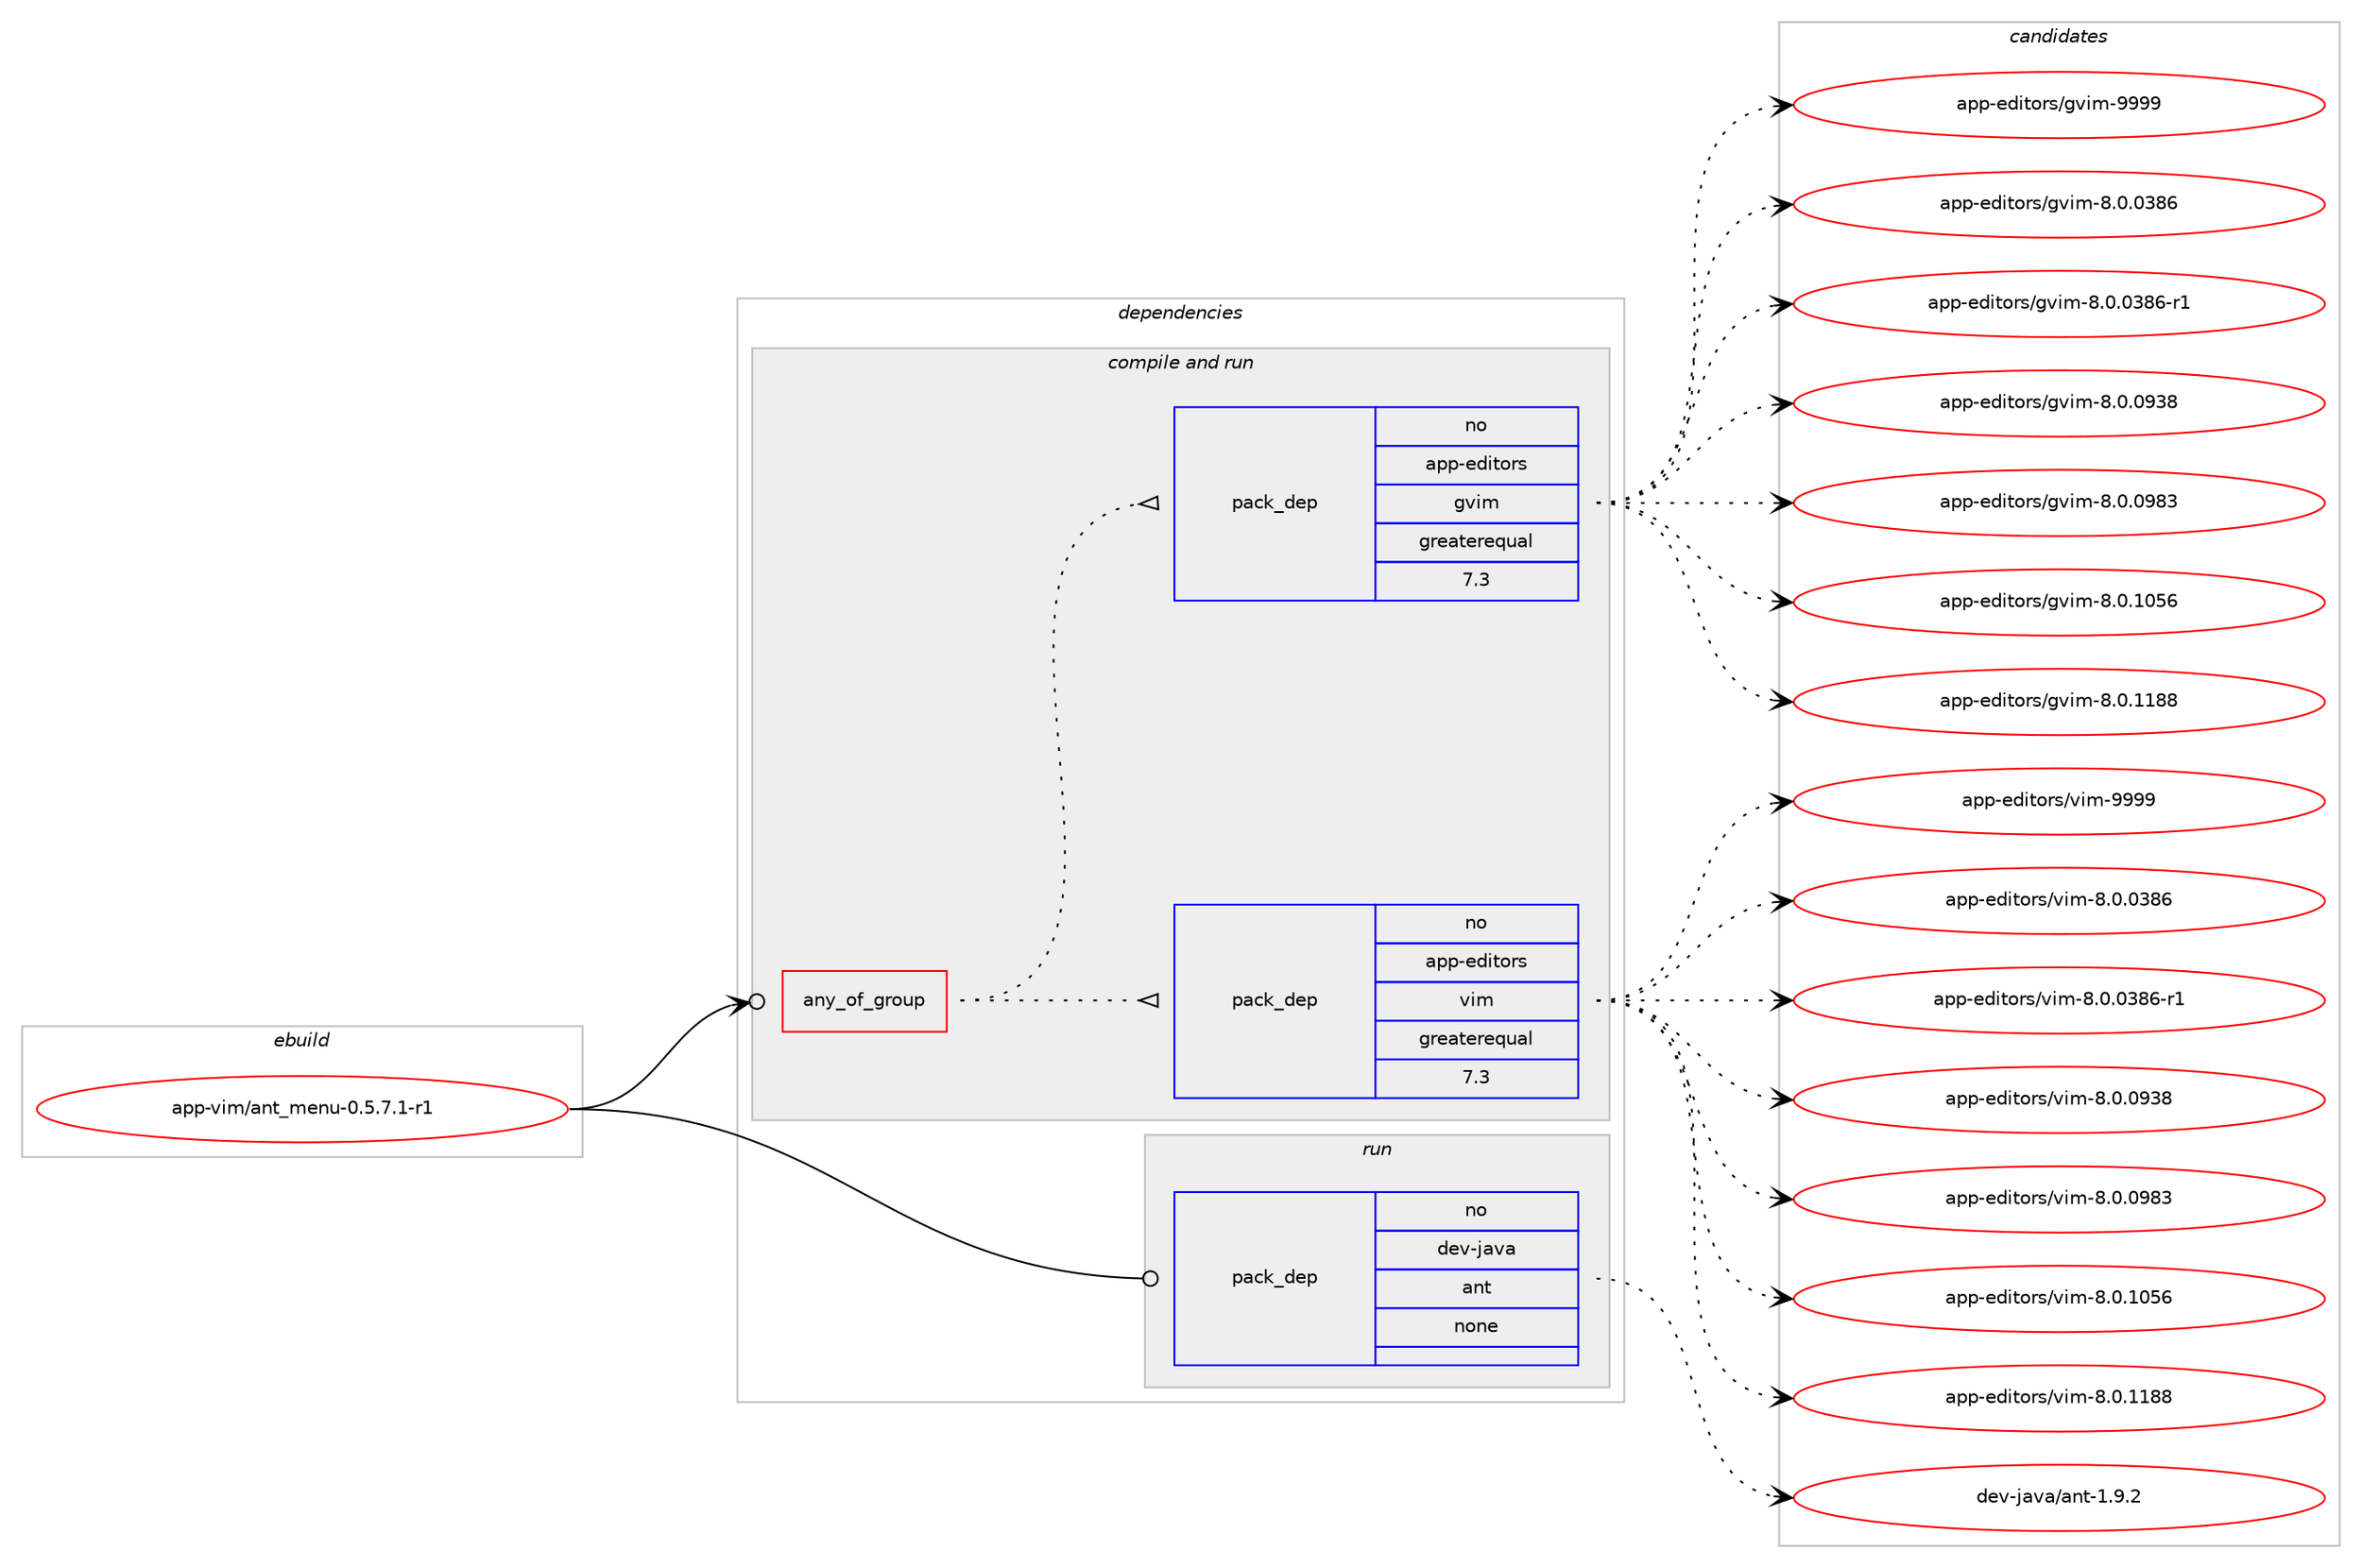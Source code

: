 digraph prolog {

# *************
# Graph options
# *************

newrank=true;
concentrate=true;
compound=true;
graph [rankdir=LR,fontname=Helvetica,fontsize=10,ranksep=1.5];#, ranksep=2.5, nodesep=0.2];
edge  [arrowhead=vee];
node  [fontname=Helvetica,fontsize=10];

# **********
# The ebuild
# **********

subgraph cluster_leftcol {
color=gray;
rank=same;
label=<<i>ebuild</i>>;
id [label="app-vim/ant_menu-0.5.7.1-r1", color=red, width=4, href="../app-vim/ant_menu-0.5.7.1-r1.svg"];
}

# ****************
# The dependencies
# ****************

subgraph cluster_midcol {
color=gray;
label=<<i>dependencies</i>>;
subgraph cluster_compile {
fillcolor="#eeeeee";
style=filled;
label=<<i>compile</i>>;
}
subgraph cluster_compileandrun {
fillcolor="#eeeeee";
style=filled;
label=<<i>compile and run</i>>;
subgraph any1141 {
dependency62664 [label=<<TABLE BORDER="0" CELLBORDER="1" CELLSPACING="0" CELLPADDING="4"><TR><TD CELLPADDING="10">any_of_group</TD></TR></TABLE>>, shape=none, color=red];subgraph pack45828 {
dependency62665 [label=<<TABLE BORDER="0" CELLBORDER="1" CELLSPACING="0" CELLPADDING="4" WIDTH="220"><TR><TD ROWSPAN="6" CELLPADDING="30">pack_dep</TD></TR><TR><TD WIDTH="110">no</TD></TR><TR><TD>app-editors</TD></TR><TR><TD>vim</TD></TR><TR><TD>greaterequal</TD></TR><TR><TD>7.3</TD></TR></TABLE>>, shape=none, color=blue];
}
dependency62664:e -> dependency62665:w [weight=20,style="dotted",arrowhead="oinv"];
subgraph pack45829 {
dependency62666 [label=<<TABLE BORDER="0" CELLBORDER="1" CELLSPACING="0" CELLPADDING="4" WIDTH="220"><TR><TD ROWSPAN="6" CELLPADDING="30">pack_dep</TD></TR><TR><TD WIDTH="110">no</TD></TR><TR><TD>app-editors</TD></TR><TR><TD>gvim</TD></TR><TR><TD>greaterequal</TD></TR><TR><TD>7.3</TD></TR></TABLE>>, shape=none, color=blue];
}
dependency62664:e -> dependency62666:w [weight=20,style="dotted",arrowhead="oinv"];
}
id:e -> dependency62664:w [weight=20,style="solid",arrowhead="odotvee"];
}
subgraph cluster_run {
fillcolor="#eeeeee";
style=filled;
label=<<i>run</i>>;
subgraph pack45830 {
dependency62667 [label=<<TABLE BORDER="0" CELLBORDER="1" CELLSPACING="0" CELLPADDING="4" WIDTH="220"><TR><TD ROWSPAN="6" CELLPADDING="30">pack_dep</TD></TR><TR><TD WIDTH="110">no</TD></TR><TR><TD>dev-java</TD></TR><TR><TD>ant</TD></TR><TR><TD>none</TD></TR><TR><TD></TD></TR></TABLE>>, shape=none, color=blue];
}
id:e -> dependency62667:w [weight=20,style="solid",arrowhead="odot"];
}
}

# **************
# The candidates
# **************

subgraph cluster_choices {
rank=same;
color=gray;
label=<<i>candidates</i>>;

subgraph choice45828 {
color=black;
nodesep=1;
choice971121124510110010511611111411547118105109455646484648515654 [label="app-editors/vim-8.0.0386", color=red, width=4,href="../app-editors/vim-8.0.0386.svg"];
choice9711211245101100105116111114115471181051094556464846485156544511449 [label="app-editors/vim-8.0.0386-r1", color=red, width=4,href="../app-editors/vim-8.0.0386-r1.svg"];
choice971121124510110010511611111411547118105109455646484648575156 [label="app-editors/vim-8.0.0938", color=red, width=4,href="../app-editors/vim-8.0.0938.svg"];
choice971121124510110010511611111411547118105109455646484648575651 [label="app-editors/vim-8.0.0983", color=red, width=4,href="../app-editors/vim-8.0.0983.svg"];
choice971121124510110010511611111411547118105109455646484649485354 [label="app-editors/vim-8.0.1056", color=red, width=4,href="../app-editors/vim-8.0.1056.svg"];
choice971121124510110010511611111411547118105109455646484649495656 [label="app-editors/vim-8.0.1188", color=red, width=4,href="../app-editors/vim-8.0.1188.svg"];
choice9711211245101100105116111114115471181051094557575757 [label="app-editors/vim-9999", color=red, width=4,href="../app-editors/vim-9999.svg"];
dependency62665:e -> choice971121124510110010511611111411547118105109455646484648515654:w [style=dotted,weight="100"];
dependency62665:e -> choice9711211245101100105116111114115471181051094556464846485156544511449:w [style=dotted,weight="100"];
dependency62665:e -> choice971121124510110010511611111411547118105109455646484648575156:w [style=dotted,weight="100"];
dependency62665:e -> choice971121124510110010511611111411547118105109455646484648575651:w [style=dotted,weight="100"];
dependency62665:e -> choice971121124510110010511611111411547118105109455646484649485354:w [style=dotted,weight="100"];
dependency62665:e -> choice971121124510110010511611111411547118105109455646484649495656:w [style=dotted,weight="100"];
dependency62665:e -> choice9711211245101100105116111114115471181051094557575757:w [style=dotted,weight="100"];
}
subgraph choice45829 {
color=black;
nodesep=1;
choice971121124510110010511611111411547103118105109455646484648515654 [label="app-editors/gvim-8.0.0386", color=red, width=4,href="../app-editors/gvim-8.0.0386.svg"];
choice9711211245101100105116111114115471031181051094556464846485156544511449 [label="app-editors/gvim-8.0.0386-r1", color=red, width=4,href="../app-editors/gvim-8.0.0386-r1.svg"];
choice971121124510110010511611111411547103118105109455646484648575156 [label="app-editors/gvim-8.0.0938", color=red, width=4,href="../app-editors/gvim-8.0.0938.svg"];
choice971121124510110010511611111411547103118105109455646484648575651 [label="app-editors/gvim-8.0.0983", color=red, width=4,href="../app-editors/gvim-8.0.0983.svg"];
choice971121124510110010511611111411547103118105109455646484649485354 [label="app-editors/gvim-8.0.1056", color=red, width=4,href="../app-editors/gvim-8.0.1056.svg"];
choice971121124510110010511611111411547103118105109455646484649495656 [label="app-editors/gvim-8.0.1188", color=red, width=4,href="../app-editors/gvim-8.0.1188.svg"];
choice9711211245101100105116111114115471031181051094557575757 [label="app-editors/gvim-9999", color=red, width=4,href="../app-editors/gvim-9999.svg"];
dependency62666:e -> choice971121124510110010511611111411547103118105109455646484648515654:w [style=dotted,weight="100"];
dependency62666:e -> choice9711211245101100105116111114115471031181051094556464846485156544511449:w [style=dotted,weight="100"];
dependency62666:e -> choice971121124510110010511611111411547103118105109455646484648575156:w [style=dotted,weight="100"];
dependency62666:e -> choice971121124510110010511611111411547103118105109455646484648575651:w [style=dotted,weight="100"];
dependency62666:e -> choice971121124510110010511611111411547103118105109455646484649485354:w [style=dotted,weight="100"];
dependency62666:e -> choice971121124510110010511611111411547103118105109455646484649495656:w [style=dotted,weight="100"];
dependency62666:e -> choice9711211245101100105116111114115471031181051094557575757:w [style=dotted,weight="100"];
}
subgraph choice45830 {
color=black;
nodesep=1;
choice1001011184510697118974797110116454946574650 [label="dev-java/ant-1.9.2", color=red, width=4,href="../dev-java/ant-1.9.2.svg"];
dependency62667:e -> choice1001011184510697118974797110116454946574650:w [style=dotted,weight="100"];
}
}

}
